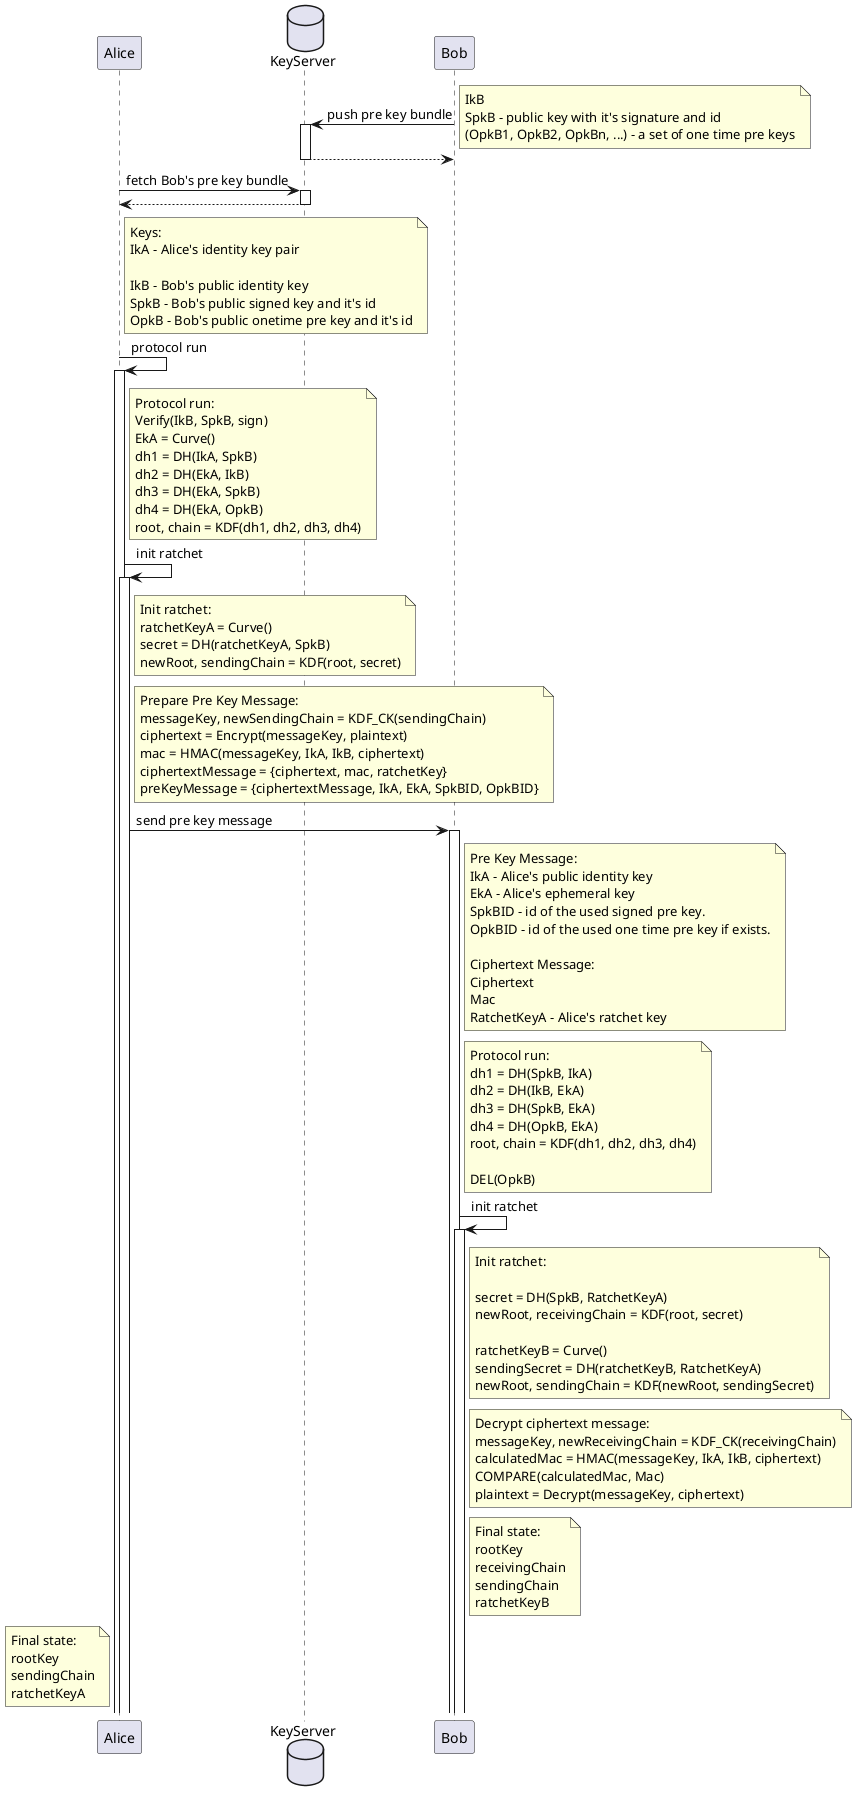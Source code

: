 @startuml

participant Alice
database KeyServer
participant Bob

autoactivate on

Bob -> KeyServer: push pre key bundle
note right
IkB
SpkB - public key with it's signature and id
(OpkB1, OpkB2, OpkBn, ...) - a set of one time pre keys
end note
return

Alice -> KeyServer: fetch Bob's pre key bundle
return
note right of Alice
Keys:
IkA - Alice's identity key pair

IkB - Bob's public identity key
SpkB - Bob's public signed key and it's id
OpkB - Bob's public onetime pre key and it's id
end note

Alice -> Alice: protocol run
note right of Alice
Protocol run:
Verify(IkB, SpkB, sign)
EkA = Curve()
dh1 = DH(IkA, SpkB)
dh2 = DH(EkA, IkB)
dh3 = DH(EkA, SpkB)
dh4 = DH(EkA, OpkB)
root, chain = KDF(dh1, dh2, dh3, dh4)
end note

Alice -> Alice: init ratchet
note right of Alice
Init ratchet:
ratchetKeyA = Curve()
secret = DH(ratchetKeyA, SpkB)
newRoot, sendingChain = KDF(root, secret)
end note

note right of Alice
Prepare Pre Key Message:
messageKey, newSendingChain = KDF_CK(sendingChain)
ciphertext = Encrypt(messageKey, plaintext)
mac = HMAC(messageKey, IkA, IkB, ciphertext)
ciphertextMessage = {ciphertext, mac, ratchetKey}
preKeyMessage = {ciphertextMessage, IkA, EkA, SpkBID, OpkBID}
end note

Alice -> Bob: send pre key message
note right of Bob
Pre Key Message:
IkA - Alice's public identity key
EkA - Alice's ephemeral key
SpkBID - id of the used signed pre key.
OpkBID - id of the used one time pre key if exists.

Ciphertext Message:
Ciphertext
Mac
RatchetKeyA - Alice's ratchet key
end note

note right of Bob
Protocol run:
dh1 = DH(SpkB, IkA)
dh2 = DH(IkB, EkA)
dh3 = DH(SpkB, EkA)
dh4 = DH(OpkB, EkA)
root, chain = KDF(dh1, dh2, dh3, dh4)

DEL(OpkB)
end note

Bob -> Bob: init ratchet

note right of Bob
Init ratchet:

secret = DH(SpkB, RatchetKeyA)
newRoot, receivingChain = KDF(root, secret)

ratchetKeyB = Curve()
sendingSecret = DH(ratchetKeyB, RatchetKeyA)
newRoot, sendingChain = KDF(newRoot, sendingSecret)
end note

note right of Bob
Decrypt ciphertext message:
messageKey, newReceivingChain = KDF_CK(receivingChain)
calculatedMac = HMAC(messageKey, IkA, IkB, ciphertext)
COMPARE(calculatedMac, Mac)
plaintext = Decrypt(messageKey, ciphertext)
end note


note right of Bob
Final state:
rootKey
receivingChain
sendingChain
ratchetKeyB
end note

note left of Alice
Final state:
rootKey
sendingChain
ratchetKeyA
end note

@enduml